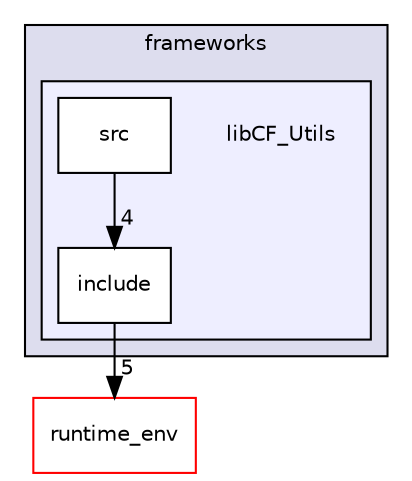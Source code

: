 digraph "frameworks/libCF_Utils" {
  compound=true
  node [ fontsize="10", fontname="Helvetica"];
  edge [ labelfontsize="10", labelfontname="Helvetica"];
  subgraph clusterdir_27e7b6da28153e106312658788f622d3 {
    graph [ bgcolor="#ddddee", pencolor="black", label="frameworks" fontname="Helvetica", fontsize="10", URL="dir_27e7b6da28153e106312658788f622d3.html"]
  subgraph clusterdir_ecac01cf0516f87ea4205d3d96f45c96 {
    graph [ bgcolor="#eeeeff", pencolor="black", label="" URL="dir_ecac01cf0516f87ea4205d3d96f45c96.html"];
    dir_ecac01cf0516f87ea4205d3d96f45c96 [shape=plaintext label="libCF_Utils"];
    dir_1eb7b37d99ac6e133eaf5304174978a8 [shape=box label="include" color="black" fillcolor="white" style="filled" URL="dir_1eb7b37d99ac6e133eaf5304174978a8.html"];
    dir_3a545e40190b61365c64ef8b7ce68ff9 [shape=box label="src" color="black" fillcolor="white" style="filled" URL="dir_3a545e40190b61365c64ef8b7ce68ff9.html"];
  }
  }
  dir_f225e4d86008d3e73336a06c8611e2b4 [shape=box label="runtime_env" fillcolor="white" style="filled" color="red" URL="dir_f225e4d86008d3e73336a06c8611e2b4.html"];
  dir_1eb7b37d99ac6e133eaf5304174978a8->dir_f225e4d86008d3e73336a06c8611e2b4 [headlabel="5", labeldistance=1.5 headhref="dir_000029_000034.html"];
  dir_3a545e40190b61365c64ef8b7ce68ff9->dir_1eb7b37d99ac6e133eaf5304174978a8 [headlabel="4", labeldistance=1.5 headhref="dir_000030_000029.html"];
}
